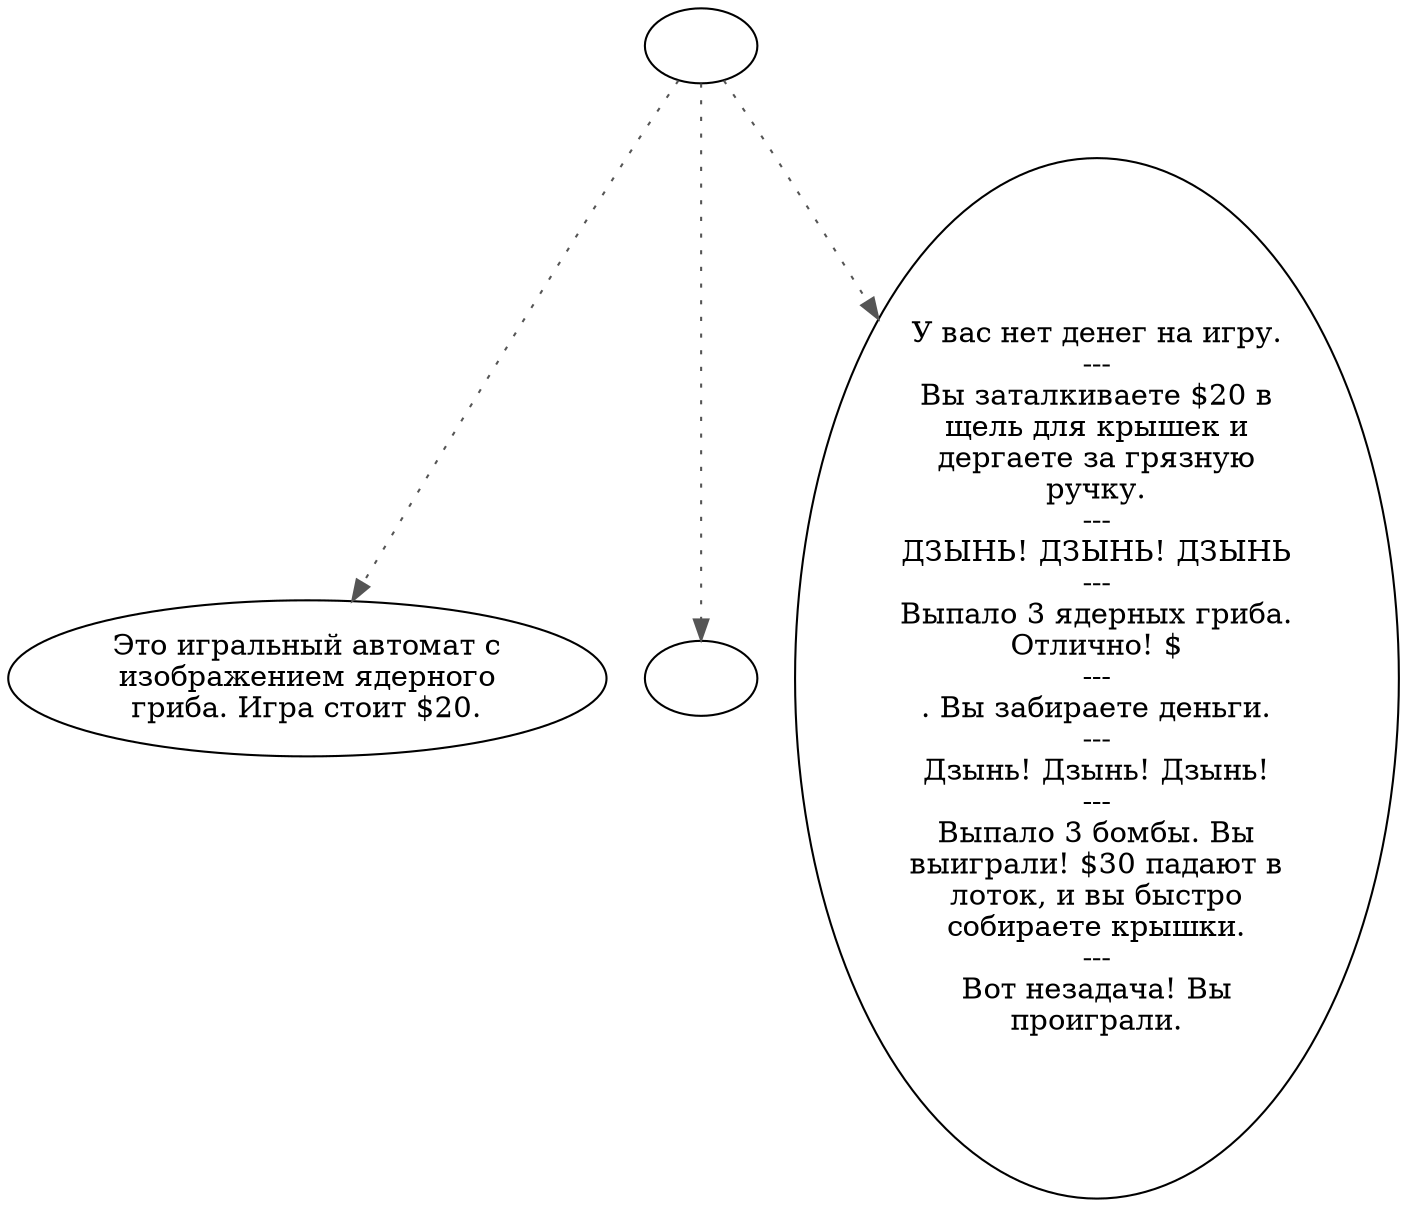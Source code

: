 digraph goodslot {
  "start" [style=filled       fillcolor="#FFFFFF"       color="#000000"]
  "start" -> "look_at_p_proc" [style=dotted color="#555555"]
  "start" -> "map_enter_p_proc" [style=dotted color="#555555"]
  "start" -> "use_p_proc" [style=dotted color="#555555"]
  "start" [label=""]
  "look_at_p_proc" [style=filled       fillcolor="#FFFFFF"       color="#000000"]
  "look_at_p_proc" [label="Это игральный автомат с\nизображением ядерного\nгриба. Игра стоит $20."]
  "map_enter_p_proc" [style=filled       fillcolor="#FFFFFF"       color="#000000"]
  "map_enter_p_proc" [label=""]
  "use_p_proc" [style=filled       fillcolor="#FFFFFF"       color="#000000"]
  "use_p_proc" [label="У вас нет денег на игру.\n---\nВы заталкиваете $20 в\nщель для крышек и\nдергаете за грязную\nручку.\n---\nДЗЫНЬ! ДЗЫНЬ! ДЗЫНЬ\n---\nВыпало 3 ядерных гриба.\nОтлично! $\n---\n. Вы забираете деньги.\n---\nДзынь! Дзынь! Дзынь!\n---\nВыпало 3 бомбы. Вы\nвыиграли! $30 падают в\nлоток, и вы быстро\nсобираете крышки.\n---\nВот незадача! Вы\nпроиграли."]
}
